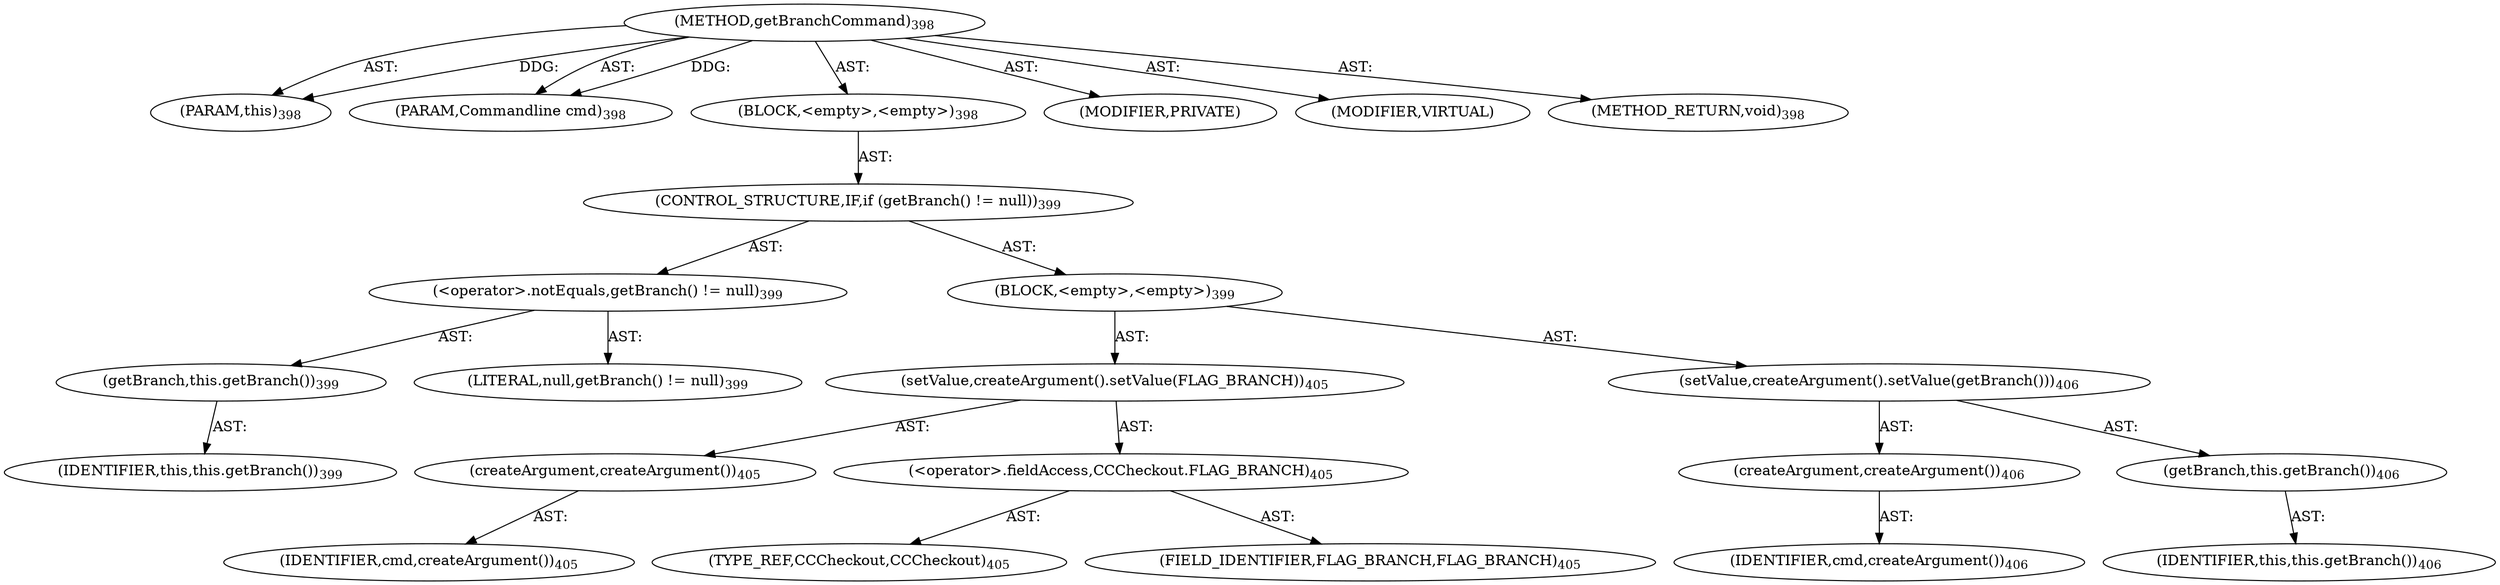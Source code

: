 digraph "getBranchCommand" {  
"111669149715" [label = <(METHOD,getBranchCommand)<SUB>398</SUB>> ]
"115964116995" [label = <(PARAM,this)<SUB>398</SUB>> ]
"115964117024" [label = <(PARAM,Commandline cmd)<SUB>398</SUB>> ]
"25769803812" [label = <(BLOCK,&lt;empty&gt;,&lt;empty&gt;)<SUB>398</SUB>> ]
"47244640272" [label = <(CONTROL_STRUCTURE,IF,if (getBranch() != null))<SUB>399</SUB>> ]
"30064771168" [label = <(&lt;operator&gt;.notEquals,getBranch() != null)<SUB>399</SUB>> ]
"30064771169" [label = <(getBranch,this.getBranch())<SUB>399</SUB>> ]
"68719476758" [label = <(IDENTIFIER,this,this.getBranch())<SUB>399</SUB>> ]
"90194313224" [label = <(LITERAL,null,getBranch() != null)<SUB>399</SUB>> ]
"25769803813" [label = <(BLOCK,&lt;empty&gt;,&lt;empty&gt;)<SUB>399</SUB>> ]
"30064771170" [label = <(setValue,createArgument().setValue(FLAG_BRANCH))<SUB>405</SUB>> ]
"30064771171" [label = <(createArgument,createArgument())<SUB>405</SUB>> ]
"68719476820" [label = <(IDENTIFIER,cmd,createArgument())<SUB>405</SUB>> ]
"30064771172" [label = <(&lt;operator&gt;.fieldAccess,CCCheckout.FLAG_BRANCH)<SUB>405</SUB>> ]
"180388626439" [label = <(TYPE_REF,CCCheckout,CCCheckout)<SUB>405</SUB>> ]
"55834574871" [label = <(FIELD_IDENTIFIER,FLAG_BRANCH,FLAG_BRANCH)<SUB>405</SUB>> ]
"30064771173" [label = <(setValue,createArgument().setValue(getBranch()))<SUB>406</SUB>> ]
"30064771174" [label = <(createArgument,createArgument())<SUB>406</SUB>> ]
"68719476821" [label = <(IDENTIFIER,cmd,createArgument())<SUB>406</SUB>> ]
"30064771175" [label = <(getBranch,this.getBranch())<SUB>406</SUB>> ]
"68719476759" [label = <(IDENTIFIER,this,this.getBranch())<SUB>406</SUB>> ]
"133143986222" [label = <(MODIFIER,PRIVATE)> ]
"133143986223" [label = <(MODIFIER,VIRTUAL)> ]
"128849018899" [label = <(METHOD_RETURN,void)<SUB>398</SUB>> ]
  "111669149715" -> "115964116995"  [ label = "AST: "] 
  "111669149715" -> "115964117024"  [ label = "AST: "] 
  "111669149715" -> "25769803812"  [ label = "AST: "] 
  "111669149715" -> "133143986222"  [ label = "AST: "] 
  "111669149715" -> "133143986223"  [ label = "AST: "] 
  "111669149715" -> "128849018899"  [ label = "AST: "] 
  "25769803812" -> "47244640272"  [ label = "AST: "] 
  "47244640272" -> "30064771168"  [ label = "AST: "] 
  "47244640272" -> "25769803813"  [ label = "AST: "] 
  "30064771168" -> "30064771169"  [ label = "AST: "] 
  "30064771168" -> "90194313224"  [ label = "AST: "] 
  "30064771169" -> "68719476758"  [ label = "AST: "] 
  "25769803813" -> "30064771170"  [ label = "AST: "] 
  "25769803813" -> "30064771173"  [ label = "AST: "] 
  "30064771170" -> "30064771171"  [ label = "AST: "] 
  "30064771170" -> "30064771172"  [ label = "AST: "] 
  "30064771171" -> "68719476820"  [ label = "AST: "] 
  "30064771172" -> "180388626439"  [ label = "AST: "] 
  "30064771172" -> "55834574871"  [ label = "AST: "] 
  "30064771173" -> "30064771174"  [ label = "AST: "] 
  "30064771173" -> "30064771175"  [ label = "AST: "] 
  "30064771174" -> "68719476821"  [ label = "AST: "] 
  "30064771175" -> "68719476759"  [ label = "AST: "] 
  "111669149715" -> "115964116995"  [ label = "DDG: "] 
  "111669149715" -> "115964117024"  [ label = "DDG: "] 
}
